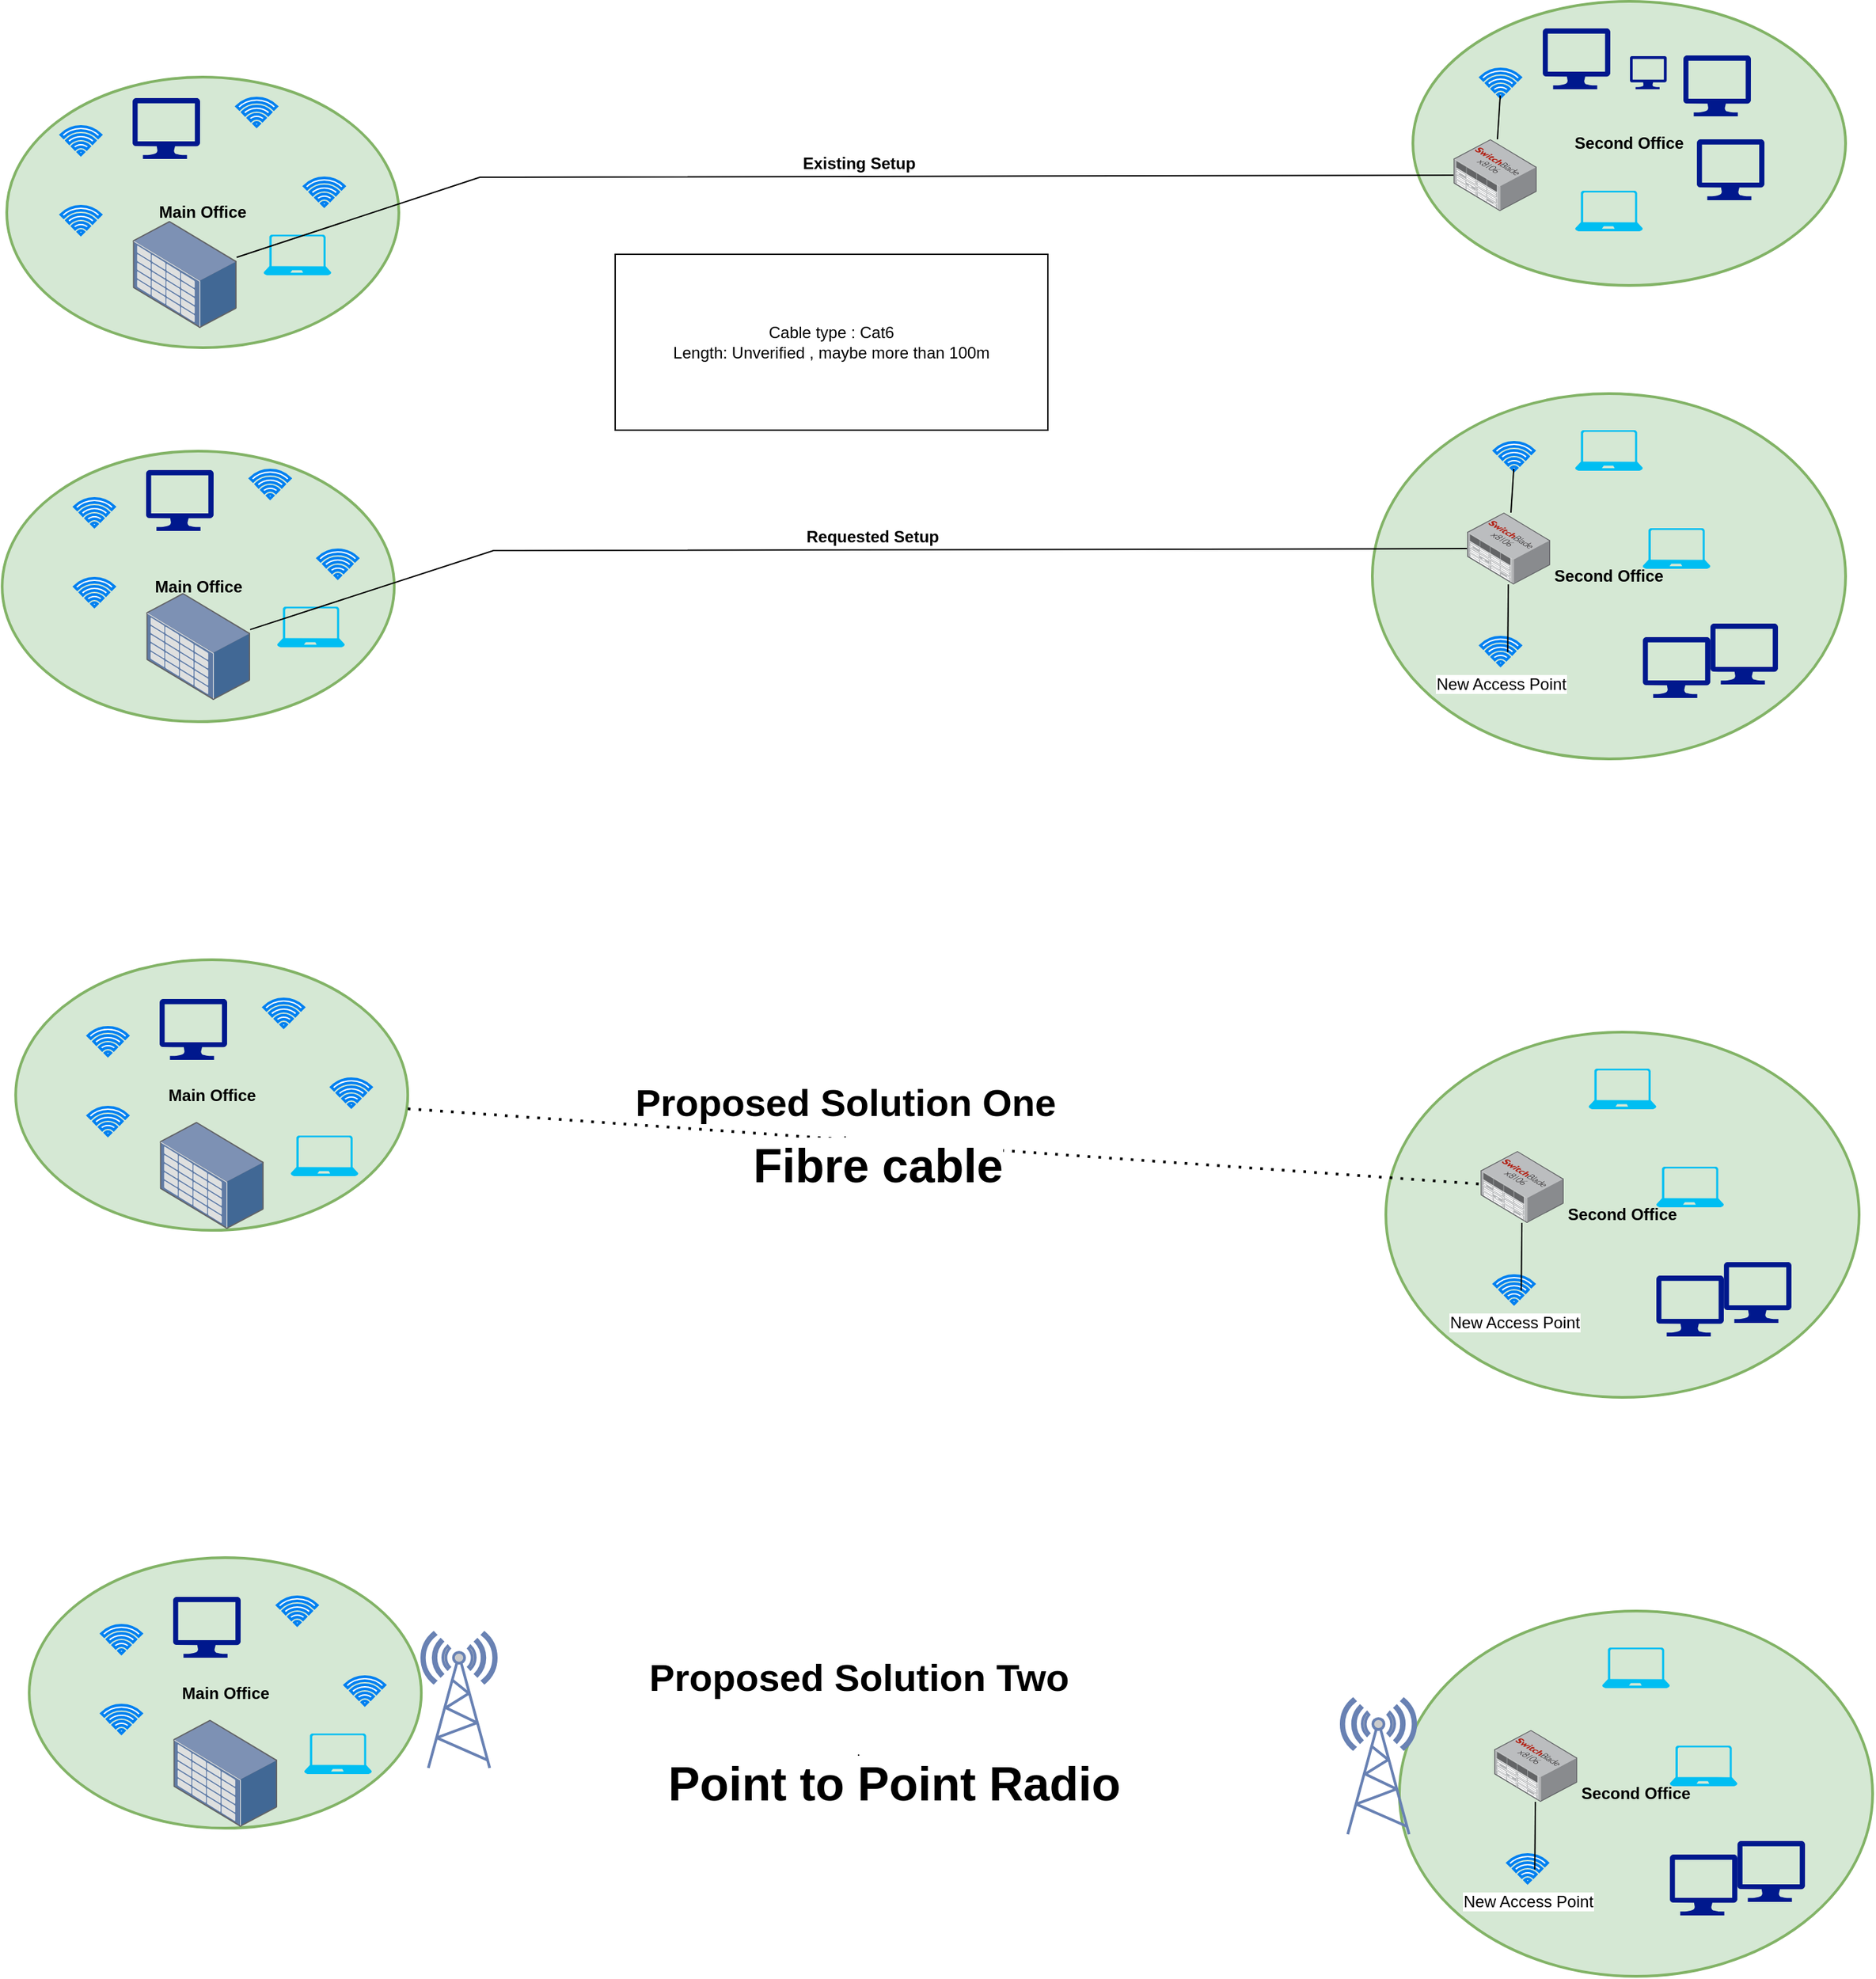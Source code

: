 <mxfile version="20.8.22" type="github">
  <diagram name="Existing Network" id="_2Cw_wybNstB6mcMdoQB">
    <mxGraphModel dx="4770" dy="3240" grid="1" gridSize="10" guides="1" tooltips="1" connect="1" arrows="1" fold="1" page="1" pageScale="1" pageWidth="1169" pageHeight="827" math="0" shadow="0">
      <root>
        <mxCell id="0" />
        <mxCell id="1" parent="0" />
        <mxCell id="SYBai5dpXPTPBgtaAEln-40" value="&lt;b&gt;Main Office&lt;/b&gt;" style="strokeWidth=2;html=1;shape=mxgraph.flowchart.start_1;whiteSpace=wrap;fillColor=#d5e8d4;strokeColor=#82b366;" vertex="1" parent="1">
          <mxGeometry x="36.6" y="396.5" width="290" height="200" as="geometry" />
        </mxCell>
        <mxCell id="SYBai5dpXPTPBgtaAEln-1" value="&lt;b&gt;Main Office&lt;/b&gt;" style="strokeWidth=2;html=1;shape=mxgraph.flowchart.start_1;whiteSpace=wrap;fillColor=#d5e8d4;strokeColor=#82b366;" vertex="1" parent="1">
          <mxGeometry x="40" y="120" width="290" height="200" as="geometry" />
        </mxCell>
        <mxCell id="SYBai5dpXPTPBgtaAEln-4" value="" style="html=1;verticalLabelPosition=bottom;align=center;labelBackgroundColor=#ffffff;verticalAlign=top;strokeWidth=2;strokeColor=#0080F0;shadow=0;dashed=0;shape=mxgraph.ios7.icons.wifi;pointerEvents=1" vertex="1" parent="1">
          <mxGeometry x="210" y="135.5" width="29.7" height="21" as="geometry" />
        </mxCell>
        <mxCell id="SYBai5dpXPTPBgtaAEln-5" value="" style="html=1;verticalLabelPosition=bottom;align=center;labelBackgroundColor=#ffffff;verticalAlign=top;strokeWidth=2;strokeColor=#0080F0;shadow=0;dashed=0;shape=mxgraph.ios7.icons.wifi;pointerEvents=1" vertex="1" parent="1">
          <mxGeometry x="80" y="156.5" width="29.7" height="21" as="geometry" />
        </mxCell>
        <mxCell id="SYBai5dpXPTPBgtaAEln-6" value="" style="html=1;verticalLabelPosition=bottom;align=center;labelBackgroundColor=#ffffff;verticalAlign=top;strokeWidth=2;strokeColor=#0080F0;shadow=0;dashed=0;shape=mxgraph.ios7.icons.wifi;pointerEvents=1" vertex="1" parent="1">
          <mxGeometry x="260" y="194.5" width="29.7" height="21" as="geometry" />
        </mxCell>
        <mxCell id="SYBai5dpXPTPBgtaAEln-7" value="" style="html=1;verticalLabelPosition=bottom;align=center;labelBackgroundColor=#ffffff;verticalAlign=top;strokeWidth=2;strokeColor=#0080F0;shadow=0;dashed=0;shape=mxgraph.ios7.icons.wifi;pointerEvents=1" vertex="1" parent="1">
          <mxGeometry x="80" y="215.5" width="29.7" height="21" as="geometry" />
        </mxCell>
        <mxCell id="SYBai5dpXPTPBgtaAEln-8" value="" style="points=[];aspect=fixed;html=1;align=center;shadow=0;dashed=0;image;image=img/lib/allied_telesis/storage/Datacenter_Server_Storage_Unit_Large.svg;" vertex="1" parent="1">
          <mxGeometry x="133.2" y="226.3" width="76.8" height="79.2" as="geometry" />
        </mxCell>
        <mxCell id="SYBai5dpXPTPBgtaAEln-9" value="" style="sketch=0;aspect=fixed;pointerEvents=1;shadow=0;dashed=0;html=1;strokeColor=none;labelPosition=center;verticalLabelPosition=bottom;verticalAlign=top;align=center;fillColor=#00188D;shape=mxgraph.azure.computer" vertex="1" parent="1">
          <mxGeometry x="133" y="135.5" width="50" height="45" as="geometry" />
        </mxCell>
        <mxCell id="SYBai5dpXPTPBgtaAEln-10" value="" style="verticalLabelPosition=bottom;html=1;verticalAlign=top;align=center;strokeColor=none;fillColor=#00BEF2;shape=mxgraph.azure.laptop;pointerEvents=1;" vertex="1" parent="1">
          <mxGeometry x="230" y="236.5" width="50" height="30" as="geometry" />
        </mxCell>
        <mxCell id="SYBai5dpXPTPBgtaAEln-11" value="&lt;b&gt;Second Office&lt;/b&gt;" style="strokeWidth=2;html=1;shape=mxgraph.flowchart.start_1;whiteSpace=wrap;fillColor=#d5e8d4;strokeColor=#82b366;" vertex="1" parent="1">
          <mxGeometry x="1080" y="64" width="320" height="210" as="geometry" />
        </mxCell>
        <mxCell id="SYBai5dpXPTPBgtaAEln-14" value="" style="html=1;verticalLabelPosition=bottom;align=center;labelBackgroundColor=#ffffff;verticalAlign=top;strokeWidth=2;strokeColor=#0080F0;shadow=0;dashed=0;shape=mxgraph.ios7.icons.wifi;pointerEvents=1" vertex="1" parent="1">
          <mxGeometry x="1130" y="114" width="29.7" height="21" as="geometry" />
        </mxCell>
        <mxCell id="SYBai5dpXPTPBgtaAEln-17" value="" style="sketch=0;aspect=fixed;pointerEvents=1;shadow=0;dashed=0;html=1;strokeColor=none;labelPosition=center;verticalLabelPosition=bottom;verticalAlign=top;align=center;fillColor=#00188D;shape=mxgraph.azure.computer" vertex="1" parent="1">
          <mxGeometry x="1176" y="84" width="50" height="45" as="geometry" />
        </mxCell>
        <mxCell id="SYBai5dpXPTPBgtaAEln-18" value="" style="verticalLabelPosition=bottom;html=1;verticalAlign=top;align=center;strokeColor=none;fillColor=#00BEF2;shape=mxgraph.azure.laptop;pointerEvents=1;" vertex="1" parent="1">
          <mxGeometry x="1200" y="204" width="50" height="30" as="geometry" />
        </mxCell>
        <mxCell id="SYBai5dpXPTPBgtaAEln-19" value="" style="endArrow=none;html=1;rounded=0;" edge="1" parent="1" source="SYBai5dpXPTPBgtaAEln-8" target="SYBai5dpXPTPBgtaAEln-22">
          <mxGeometry width="50" height="50" relative="1" as="geometry">
            <mxPoint x="-20" y="74" as="sourcePoint" />
            <mxPoint x="500" y="74" as="targetPoint" />
            <Array as="points">
              <mxPoint x="390" y="194" />
            </Array>
          </mxGeometry>
        </mxCell>
        <mxCell id="SYBai5dpXPTPBgtaAEln-22" value="" style="points=[];aspect=fixed;html=1;align=center;shadow=0;dashed=0;image;image=img/lib/allied_telesis/switch/Modular_Switch_SBx8106.svg;" vertex="1" parent="1">
          <mxGeometry x="1110" y="166" width="61.62" height="53" as="geometry" />
        </mxCell>
        <mxCell id="SYBai5dpXPTPBgtaAEln-23" value="" style="endArrow=none;html=1;rounded=0;entryX=0.491;entryY=0.93;entryDx=0;entryDy=0;entryPerimeter=0;" edge="1" parent="1" source="SYBai5dpXPTPBgtaAEln-22" target="SYBai5dpXPTPBgtaAEln-14">
          <mxGeometry width="50" height="50" relative="1" as="geometry">
            <mxPoint x="1100" y="174" as="sourcePoint" />
            <mxPoint x="1150" y="124" as="targetPoint" />
          </mxGeometry>
        </mxCell>
        <mxCell id="SYBai5dpXPTPBgtaAEln-24" value="&lt;b&gt;Existing Setup&lt;/b&gt;" style="text;html=1;align=center;verticalAlign=middle;resizable=0;points=[];autosize=1;strokeColor=none;fillColor=none;" vertex="1" parent="1">
          <mxGeometry x="615" y="169" width="110" height="30" as="geometry" />
        </mxCell>
        <mxCell id="SYBai5dpXPTPBgtaAEln-25" value="" style="html=1;verticalLabelPosition=bottom;align=center;labelBackgroundColor=#ffffff;verticalAlign=top;strokeWidth=2;strokeColor=#0080F0;shadow=0;dashed=0;shape=mxgraph.ios7.icons.wifi;pointerEvents=1" vertex="1" parent="1">
          <mxGeometry x="220" y="410.5" width="29.7" height="21" as="geometry" />
        </mxCell>
        <mxCell id="SYBai5dpXPTPBgtaAEln-26" value="" style="html=1;verticalLabelPosition=bottom;align=center;labelBackgroundColor=#ffffff;verticalAlign=top;strokeWidth=2;strokeColor=#0080F0;shadow=0;dashed=0;shape=mxgraph.ios7.icons.wifi;pointerEvents=1" vertex="1" parent="1">
          <mxGeometry x="90" y="431.5" width="29.7" height="21" as="geometry" />
        </mxCell>
        <mxCell id="SYBai5dpXPTPBgtaAEln-27" value="" style="html=1;verticalLabelPosition=bottom;align=center;labelBackgroundColor=#ffffff;verticalAlign=top;strokeWidth=2;strokeColor=#0080F0;shadow=0;dashed=0;shape=mxgraph.ios7.icons.wifi;pointerEvents=1" vertex="1" parent="1">
          <mxGeometry x="270" y="469.5" width="29.7" height="21" as="geometry" />
        </mxCell>
        <mxCell id="SYBai5dpXPTPBgtaAEln-28" value="" style="html=1;verticalLabelPosition=bottom;align=center;labelBackgroundColor=#ffffff;verticalAlign=top;strokeWidth=2;strokeColor=#0080F0;shadow=0;dashed=0;shape=mxgraph.ios7.icons.wifi;pointerEvents=1" vertex="1" parent="1">
          <mxGeometry x="90" y="490.5" width="29.7" height="21" as="geometry" />
        </mxCell>
        <mxCell id="SYBai5dpXPTPBgtaAEln-29" value="" style="points=[];aspect=fixed;html=1;align=center;shadow=0;dashed=0;image;image=img/lib/allied_telesis/storage/Datacenter_Server_Storage_Unit_Large.svg;" vertex="1" parent="1">
          <mxGeometry x="143.2" y="501.3" width="76.8" height="79.2" as="geometry" />
        </mxCell>
        <mxCell id="SYBai5dpXPTPBgtaAEln-30" value="" style="sketch=0;aspect=fixed;pointerEvents=1;shadow=0;dashed=0;html=1;strokeColor=none;labelPosition=center;verticalLabelPosition=bottom;verticalAlign=top;align=center;fillColor=#00188D;shape=mxgraph.azure.computer" vertex="1" parent="1">
          <mxGeometry x="143" y="410.5" width="50" height="45" as="geometry" />
        </mxCell>
        <mxCell id="SYBai5dpXPTPBgtaAEln-31" value="" style="verticalLabelPosition=bottom;html=1;verticalAlign=top;align=center;strokeColor=none;fillColor=#00BEF2;shape=mxgraph.azure.laptop;pointerEvents=1;" vertex="1" parent="1">
          <mxGeometry x="240" y="511.5" width="50" height="30" as="geometry" />
        </mxCell>
        <mxCell id="SYBai5dpXPTPBgtaAEln-32" value="&lt;b&gt;Second Office&lt;/b&gt;" style="strokeWidth=2;html=1;shape=mxgraph.flowchart.start_1;whiteSpace=wrap;fillColor=#d5e8d4;strokeColor=#82b366;" vertex="1" parent="1">
          <mxGeometry x="1050" y="354" width="350" height="270" as="geometry" />
        </mxCell>
        <mxCell id="SYBai5dpXPTPBgtaAEln-33" value="" style="html=1;verticalLabelPosition=bottom;align=center;labelBackgroundColor=#ffffff;verticalAlign=top;strokeWidth=2;strokeColor=#0080F0;shadow=0;dashed=0;shape=mxgraph.ios7.icons.wifi;pointerEvents=1" vertex="1" parent="1">
          <mxGeometry x="1140" y="390" width="29.7" height="21" as="geometry" />
        </mxCell>
        <mxCell id="SYBai5dpXPTPBgtaAEln-36" value="" style="endArrow=none;html=1;rounded=0;" edge="1" parent="1" source="SYBai5dpXPTPBgtaAEln-29" target="SYBai5dpXPTPBgtaAEln-37">
          <mxGeometry width="50" height="50" relative="1" as="geometry">
            <mxPoint x="-10" y="350" as="sourcePoint" />
            <mxPoint x="510" y="350" as="targetPoint" />
            <Array as="points">
              <mxPoint x="400" y="470" />
            </Array>
          </mxGeometry>
        </mxCell>
        <mxCell id="SYBai5dpXPTPBgtaAEln-37" value="" style="points=[];aspect=fixed;html=1;align=center;shadow=0;dashed=0;image;image=img/lib/allied_telesis/switch/Modular_Switch_SBx8106.svg;" vertex="1" parent="1">
          <mxGeometry x="1120" y="442" width="61.62" height="53" as="geometry" />
        </mxCell>
        <mxCell id="SYBai5dpXPTPBgtaAEln-38" value="" style="endArrow=none;html=1;rounded=0;entryX=0.491;entryY=0.93;entryDx=0;entryDy=0;entryPerimeter=0;" edge="1" parent="1" source="SYBai5dpXPTPBgtaAEln-37" target="SYBai5dpXPTPBgtaAEln-33">
          <mxGeometry width="50" height="50" relative="1" as="geometry">
            <mxPoint x="1110" y="450" as="sourcePoint" />
            <mxPoint x="1160" y="400" as="targetPoint" />
          </mxGeometry>
        </mxCell>
        <mxCell id="SYBai5dpXPTPBgtaAEln-39" value="&lt;b&gt;Requested Setup&lt;/b&gt;" style="text;html=1;align=center;verticalAlign=middle;resizable=0;points=[];autosize=1;strokeColor=none;fillColor=none;" vertex="1" parent="1">
          <mxGeometry x="620" y="445" width="120" height="30" as="geometry" />
        </mxCell>
        <mxCell id="SYBai5dpXPTPBgtaAEln-42" value="" style="sketch=0;aspect=fixed;pointerEvents=1;shadow=0;dashed=0;html=1;strokeColor=none;labelPosition=center;verticalLabelPosition=bottom;verticalAlign=top;align=center;fillColor=#00188D;shape=mxgraph.azure.computer" vertex="1" parent="1">
          <mxGeometry x="1300" y="524" width="50" height="45" as="geometry" />
        </mxCell>
        <mxCell id="SYBai5dpXPTPBgtaAEln-43" value="" style="sketch=0;aspect=fixed;pointerEvents=1;shadow=0;dashed=0;html=1;strokeColor=none;labelPosition=center;verticalLabelPosition=bottom;verticalAlign=top;align=center;fillColor=#00188D;shape=mxgraph.azure.computer" vertex="1" parent="1">
          <mxGeometry x="1240.5" y="104.5" width="27.22" height="24.5" as="geometry" />
        </mxCell>
        <mxCell id="SYBai5dpXPTPBgtaAEln-44" value="" style="sketch=0;aspect=fixed;pointerEvents=1;shadow=0;dashed=0;html=1;strokeColor=none;labelPosition=center;verticalLabelPosition=bottom;verticalAlign=top;align=center;fillColor=#00188D;shape=mxgraph.azure.computer" vertex="1" parent="1">
          <mxGeometry x="1290" y="166" width="50" height="45" as="geometry" />
        </mxCell>
        <mxCell id="SYBai5dpXPTPBgtaAEln-45" value="" style="sketch=0;aspect=fixed;pointerEvents=1;shadow=0;dashed=0;html=1;strokeColor=none;labelPosition=center;verticalLabelPosition=bottom;verticalAlign=top;align=center;fillColor=#00188D;shape=mxgraph.azure.computer" vertex="1" parent="1">
          <mxGeometry x="1280" y="104" width="50" height="45" as="geometry" />
        </mxCell>
        <mxCell id="SYBai5dpXPTPBgtaAEln-46" value="" style="verticalLabelPosition=bottom;html=1;verticalAlign=top;align=center;strokeColor=none;fillColor=#00BEF2;shape=mxgraph.azure.laptop;pointerEvents=1;" vertex="1" parent="1">
          <mxGeometry x="1200" y="381" width="50" height="30" as="geometry" />
        </mxCell>
        <mxCell id="SYBai5dpXPTPBgtaAEln-47" value="" style="verticalLabelPosition=bottom;html=1;verticalAlign=top;align=center;strokeColor=none;fillColor=#00BEF2;shape=mxgraph.azure.laptop;pointerEvents=1;" vertex="1" parent="1">
          <mxGeometry x="1250" y="453.5" width="50" height="30" as="geometry" />
        </mxCell>
        <mxCell id="SYBai5dpXPTPBgtaAEln-51" value="" style="sketch=0;aspect=fixed;pointerEvents=1;shadow=0;dashed=0;html=1;strokeColor=none;labelPosition=center;verticalLabelPosition=bottom;verticalAlign=top;align=center;fillColor=#00188D;shape=mxgraph.azure.computer" vertex="1" parent="1">
          <mxGeometry x="1250" y="534" width="50" height="45" as="geometry" />
        </mxCell>
        <mxCell id="SYBai5dpXPTPBgtaAEln-52" value="New Access Point" style="html=1;verticalLabelPosition=bottom;align=center;labelBackgroundColor=#ffffff;verticalAlign=top;strokeWidth=2;strokeColor=#0080F0;shadow=0;dashed=0;shape=mxgraph.ios7.icons.wifi;pointerEvents=1" vertex="1" parent="1">
          <mxGeometry x="1130" y="534" width="29.7" height="21" as="geometry" />
        </mxCell>
        <mxCell id="SYBai5dpXPTPBgtaAEln-53" value="" style="endArrow=none;html=1;rounded=0;exitX=0.678;exitY=0.527;exitDx=0;exitDy=0;exitPerimeter=0;" edge="1" parent="1" source="SYBai5dpXPTPBgtaAEln-52" target="SYBai5dpXPTPBgtaAEln-37">
          <mxGeometry width="50" height="50" relative="1" as="geometry">
            <mxPoint x="1150" y="524" as="sourcePoint" />
            <mxPoint x="1200" y="474" as="targetPoint" />
          </mxGeometry>
        </mxCell>
        <mxCell id="SYBai5dpXPTPBgtaAEln-54" value="Cable type : Cat6&lt;br&gt;Length: Unverified , maybe more than 100m&lt;br&gt;" style="whiteSpace=wrap;html=1;" vertex="1" parent="1">
          <mxGeometry x="490" y="251" width="320" height="130" as="geometry" />
        </mxCell>
        <mxCell id="SYBai5dpXPTPBgtaAEln-55" value="&lt;b&gt;Main Office&lt;/b&gt;" style="strokeWidth=2;html=1;shape=mxgraph.flowchart.start_1;whiteSpace=wrap;fillColor=#d5e8d4;strokeColor=#82b366;" vertex="1" parent="1">
          <mxGeometry x="46.6" y="772.5" width="290" height="200" as="geometry" />
        </mxCell>
        <mxCell id="SYBai5dpXPTPBgtaAEln-56" value="" style="html=1;verticalLabelPosition=bottom;align=center;labelBackgroundColor=#ffffff;verticalAlign=top;strokeWidth=2;strokeColor=#0080F0;shadow=0;dashed=0;shape=mxgraph.ios7.icons.wifi;pointerEvents=1" vertex="1" parent="1">
          <mxGeometry x="230" y="801.5" width="29.7" height="21" as="geometry" />
        </mxCell>
        <mxCell id="SYBai5dpXPTPBgtaAEln-57" value="" style="html=1;verticalLabelPosition=bottom;align=center;labelBackgroundColor=#ffffff;verticalAlign=top;strokeWidth=2;strokeColor=#0080F0;shadow=0;dashed=0;shape=mxgraph.ios7.icons.wifi;pointerEvents=1" vertex="1" parent="1">
          <mxGeometry x="100" y="822.5" width="29.7" height="21" as="geometry" />
        </mxCell>
        <mxCell id="SYBai5dpXPTPBgtaAEln-58" value="" style="html=1;verticalLabelPosition=bottom;align=center;labelBackgroundColor=#ffffff;verticalAlign=top;strokeWidth=2;strokeColor=#0080F0;shadow=0;dashed=0;shape=mxgraph.ios7.icons.wifi;pointerEvents=1" vertex="1" parent="1">
          <mxGeometry x="280" y="860.5" width="29.7" height="21" as="geometry" />
        </mxCell>
        <mxCell id="SYBai5dpXPTPBgtaAEln-59" value="" style="html=1;verticalLabelPosition=bottom;align=center;labelBackgroundColor=#ffffff;verticalAlign=top;strokeWidth=2;strokeColor=#0080F0;shadow=0;dashed=0;shape=mxgraph.ios7.icons.wifi;pointerEvents=1" vertex="1" parent="1">
          <mxGeometry x="100" y="881.5" width="29.7" height="21" as="geometry" />
        </mxCell>
        <mxCell id="SYBai5dpXPTPBgtaAEln-60" value="" style="points=[];aspect=fixed;html=1;align=center;shadow=0;dashed=0;image;image=img/lib/allied_telesis/storage/Datacenter_Server_Storage_Unit_Large.svg;" vertex="1" parent="1">
          <mxGeometry x="153.2" y="892.3" width="76.8" height="79.2" as="geometry" />
        </mxCell>
        <mxCell id="SYBai5dpXPTPBgtaAEln-61" value="" style="sketch=0;aspect=fixed;pointerEvents=1;shadow=0;dashed=0;html=1;strokeColor=none;labelPosition=center;verticalLabelPosition=bottom;verticalAlign=top;align=center;fillColor=#00188D;shape=mxgraph.azure.computer" vertex="1" parent="1">
          <mxGeometry x="153" y="801.5" width="50" height="45" as="geometry" />
        </mxCell>
        <mxCell id="SYBai5dpXPTPBgtaAEln-62" value="" style="verticalLabelPosition=bottom;html=1;verticalAlign=top;align=center;strokeColor=none;fillColor=#00BEF2;shape=mxgraph.azure.laptop;pointerEvents=1;" vertex="1" parent="1">
          <mxGeometry x="250" y="902.5" width="50" height="30" as="geometry" />
        </mxCell>
        <mxCell id="SYBai5dpXPTPBgtaAEln-63" value="&lt;b&gt;Second Office&lt;/b&gt;" style="strokeWidth=2;html=1;shape=mxgraph.flowchart.start_1;whiteSpace=wrap;fillColor=#d5e8d4;strokeColor=#82b366;" vertex="1" parent="1">
          <mxGeometry x="1060" y="826" width="350" height="270" as="geometry" />
        </mxCell>
        <mxCell id="SYBai5dpXPTPBgtaAEln-66" value="" style="points=[];aspect=fixed;html=1;align=center;shadow=0;dashed=0;image;image=img/lib/allied_telesis/switch/Modular_Switch_SBx8106.svg;" vertex="1" parent="1">
          <mxGeometry x="1130" y="914" width="61.62" height="53" as="geometry" />
        </mxCell>
        <mxCell id="SYBai5dpXPTPBgtaAEln-68" value="Fibre Cable" style="text;html=1;align=center;verticalAlign=middle;resizable=0;points=[];autosize=1;strokeColor=none;fillColor=none;" vertex="1" parent="1">
          <mxGeometry x="645" y="917" width="90" height="30" as="geometry" />
        </mxCell>
        <mxCell id="SYBai5dpXPTPBgtaAEln-69" value="" style="sketch=0;aspect=fixed;pointerEvents=1;shadow=0;dashed=0;html=1;strokeColor=none;labelPosition=center;verticalLabelPosition=bottom;verticalAlign=top;align=center;fillColor=#00188D;shape=mxgraph.azure.computer" vertex="1" parent="1">
          <mxGeometry x="1310" y="996" width="50" height="45" as="geometry" />
        </mxCell>
        <mxCell id="SYBai5dpXPTPBgtaAEln-70" value="" style="verticalLabelPosition=bottom;html=1;verticalAlign=top;align=center;strokeColor=none;fillColor=#00BEF2;shape=mxgraph.azure.laptop;pointerEvents=1;" vertex="1" parent="1">
          <mxGeometry x="1210" y="853" width="50" height="30" as="geometry" />
        </mxCell>
        <mxCell id="SYBai5dpXPTPBgtaAEln-71" value="" style="verticalLabelPosition=bottom;html=1;verticalAlign=top;align=center;strokeColor=none;fillColor=#00BEF2;shape=mxgraph.azure.laptop;pointerEvents=1;" vertex="1" parent="1">
          <mxGeometry x="1260" y="925.5" width="50" height="30" as="geometry" />
        </mxCell>
        <mxCell id="SYBai5dpXPTPBgtaAEln-72" value="" style="sketch=0;aspect=fixed;pointerEvents=1;shadow=0;dashed=0;html=1;strokeColor=none;labelPosition=center;verticalLabelPosition=bottom;verticalAlign=top;align=center;fillColor=#00188D;shape=mxgraph.azure.computer" vertex="1" parent="1">
          <mxGeometry x="1260" y="1006" width="50" height="45" as="geometry" />
        </mxCell>
        <mxCell id="SYBai5dpXPTPBgtaAEln-73" value="New Access Point" style="html=1;verticalLabelPosition=bottom;align=center;labelBackgroundColor=#ffffff;verticalAlign=top;strokeWidth=2;strokeColor=#0080F0;shadow=0;dashed=0;shape=mxgraph.ios7.icons.wifi;pointerEvents=1" vertex="1" parent="1">
          <mxGeometry x="1140" y="1006" width="29.7" height="21" as="geometry" />
        </mxCell>
        <mxCell id="SYBai5dpXPTPBgtaAEln-74" value="" style="endArrow=none;html=1;rounded=0;exitX=0.678;exitY=0.527;exitDx=0;exitDy=0;exitPerimeter=0;" edge="1" source="SYBai5dpXPTPBgtaAEln-73" target="SYBai5dpXPTPBgtaAEln-66" parent="1">
          <mxGeometry width="50" height="50" relative="1" as="geometry">
            <mxPoint x="1160" y="996" as="sourcePoint" />
            <mxPoint x="1210" y="946" as="targetPoint" />
          </mxGeometry>
        </mxCell>
        <mxCell id="SYBai5dpXPTPBgtaAEln-76" value="" style="endArrow=none;dashed=1;html=1;dashPattern=1 3;strokeWidth=2;rounded=0;" edge="1" parent="1" source="SYBai5dpXPTPBgtaAEln-55" target="SYBai5dpXPTPBgtaAEln-66">
          <mxGeometry width="50" height="50" relative="1" as="geometry">
            <mxPoint x="330" y="948" as="sourcePoint" />
            <mxPoint x="380" y="898" as="targetPoint" />
          </mxGeometry>
        </mxCell>
        <mxCell id="SYBai5dpXPTPBgtaAEln-78" value="" style="edgeStyle=orthogonalEdgeStyle;rounded=0;orthogonalLoop=1;jettySize=auto;html=1;fontSize=28;" edge="1" parent="1" source="SYBai5dpXPTPBgtaAEln-77" target="SYBai5dpXPTPBgtaAEln-68">
          <mxGeometry relative="1" as="geometry" />
        </mxCell>
        <mxCell id="SYBai5dpXPTPBgtaAEln-79" value="&lt;span style=&quot;font-size: 35px;&quot;&gt;&lt;b&gt;Fibre cable&lt;/b&gt;&lt;/span&gt;" style="edgeLabel;html=1;align=center;verticalAlign=middle;resizable=0;points=[];fontSize=28;" vertex="1" connectable="0" parent="SYBai5dpXPTPBgtaAEln-78">
          <mxGeometry x="0.548" y="-1" relative="1" as="geometry">
            <mxPoint as="offset" />
          </mxGeometry>
        </mxCell>
        <mxCell id="SYBai5dpXPTPBgtaAEln-77" value="&lt;b&gt;&lt;font style=&quot;font-size: 28px;&quot;&gt;Proposed Solution One&lt;/font&gt;&lt;/b&gt;" style="text;html=1;align=center;verticalAlign=middle;resizable=0;points=[];autosize=1;strokeColor=none;fillColor=none;" vertex="1" parent="1">
          <mxGeometry x="495" y="853" width="330" height="50" as="geometry" />
        </mxCell>
        <mxCell id="SYBai5dpXPTPBgtaAEln-80" value="&lt;b&gt;Main Office&lt;/b&gt;" style="strokeWidth=2;html=1;shape=mxgraph.flowchart.start_1;whiteSpace=wrap;fillColor=#d5e8d4;strokeColor=#82b366;" vertex="1" parent="1">
          <mxGeometry x="56.6" y="1214.5" width="290" height="200" as="geometry" />
        </mxCell>
        <mxCell id="SYBai5dpXPTPBgtaAEln-81" value="" style="html=1;verticalLabelPosition=bottom;align=center;labelBackgroundColor=#ffffff;verticalAlign=top;strokeWidth=2;strokeColor=#0080F0;shadow=0;dashed=0;shape=mxgraph.ios7.icons.wifi;pointerEvents=1" vertex="1" parent="1">
          <mxGeometry x="240" y="1243.5" width="29.7" height="21" as="geometry" />
        </mxCell>
        <mxCell id="SYBai5dpXPTPBgtaAEln-82" value="" style="html=1;verticalLabelPosition=bottom;align=center;labelBackgroundColor=#ffffff;verticalAlign=top;strokeWidth=2;strokeColor=#0080F0;shadow=0;dashed=0;shape=mxgraph.ios7.icons.wifi;pointerEvents=1" vertex="1" parent="1">
          <mxGeometry x="110" y="1264.5" width="29.7" height="21" as="geometry" />
        </mxCell>
        <mxCell id="SYBai5dpXPTPBgtaAEln-83" value="" style="html=1;verticalLabelPosition=bottom;align=center;labelBackgroundColor=#ffffff;verticalAlign=top;strokeWidth=2;strokeColor=#0080F0;shadow=0;dashed=0;shape=mxgraph.ios7.icons.wifi;pointerEvents=1" vertex="1" parent="1">
          <mxGeometry x="290" y="1302.5" width="29.7" height="21" as="geometry" />
        </mxCell>
        <mxCell id="SYBai5dpXPTPBgtaAEln-84" value="" style="html=1;verticalLabelPosition=bottom;align=center;labelBackgroundColor=#ffffff;verticalAlign=top;strokeWidth=2;strokeColor=#0080F0;shadow=0;dashed=0;shape=mxgraph.ios7.icons.wifi;pointerEvents=1" vertex="1" parent="1">
          <mxGeometry x="110" y="1323.5" width="29.7" height="21" as="geometry" />
        </mxCell>
        <mxCell id="SYBai5dpXPTPBgtaAEln-85" value="" style="points=[];aspect=fixed;html=1;align=center;shadow=0;dashed=0;image;image=img/lib/allied_telesis/storage/Datacenter_Server_Storage_Unit_Large.svg;" vertex="1" parent="1">
          <mxGeometry x="163.2" y="1334.3" width="76.8" height="79.2" as="geometry" />
        </mxCell>
        <mxCell id="SYBai5dpXPTPBgtaAEln-86" value="" style="sketch=0;aspect=fixed;pointerEvents=1;shadow=0;dashed=0;html=1;strokeColor=none;labelPosition=center;verticalLabelPosition=bottom;verticalAlign=top;align=center;fillColor=#00188D;shape=mxgraph.azure.computer" vertex="1" parent="1">
          <mxGeometry x="163" y="1243.5" width="50" height="45" as="geometry" />
        </mxCell>
        <mxCell id="SYBai5dpXPTPBgtaAEln-87" value="" style="verticalLabelPosition=bottom;html=1;verticalAlign=top;align=center;strokeColor=none;fillColor=#00BEF2;shape=mxgraph.azure.laptop;pointerEvents=1;" vertex="1" parent="1">
          <mxGeometry x="260" y="1344.5" width="50" height="30" as="geometry" />
        </mxCell>
        <mxCell id="SYBai5dpXPTPBgtaAEln-88" value="&lt;b&gt;Second Office&lt;/b&gt;" style="strokeWidth=2;html=1;shape=mxgraph.flowchart.start_1;whiteSpace=wrap;fillColor=#d5e8d4;strokeColor=#82b366;" vertex="1" parent="1">
          <mxGeometry x="1070" y="1254" width="350" height="270" as="geometry" />
        </mxCell>
        <mxCell id="SYBai5dpXPTPBgtaAEln-89" value="" style="points=[];aspect=fixed;html=1;align=center;shadow=0;dashed=0;image;image=img/lib/allied_telesis/switch/Modular_Switch_SBx8106.svg;" vertex="1" parent="1">
          <mxGeometry x="1140" y="1342" width="61.62" height="53" as="geometry" />
        </mxCell>
        <mxCell id="SYBai5dpXPTPBgtaAEln-90" value="Fibre Cable" style="text;html=1;align=center;verticalAlign=middle;resizable=0;points=[];autosize=1;strokeColor=none;fillColor=none;" vertex="1" parent="1">
          <mxGeometry x="655" y="1359" width="90" height="30" as="geometry" />
        </mxCell>
        <mxCell id="SYBai5dpXPTPBgtaAEln-91" value="" style="sketch=0;aspect=fixed;pointerEvents=1;shadow=0;dashed=0;html=1;strokeColor=none;labelPosition=center;verticalLabelPosition=bottom;verticalAlign=top;align=center;fillColor=#00188D;shape=mxgraph.azure.computer" vertex="1" parent="1">
          <mxGeometry x="1320" y="1424" width="50" height="45" as="geometry" />
        </mxCell>
        <mxCell id="SYBai5dpXPTPBgtaAEln-92" value="" style="verticalLabelPosition=bottom;html=1;verticalAlign=top;align=center;strokeColor=none;fillColor=#00BEF2;shape=mxgraph.azure.laptop;pointerEvents=1;" vertex="1" parent="1">
          <mxGeometry x="1220" y="1281" width="50" height="30" as="geometry" />
        </mxCell>
        <mxCell id="SYBai5dpXPTPBgtaAEln-93" value="" style="verticalLabelPosition=bottom;html=1;verticalAlign=top;align=center;strokeColor=none;fillColor=#00BEF2;shape=mxgraph.azure.laptop;pointerEvents=1;" vertex="1" parent="1">
          <mxGeometry x="1270" y="1353.5" width="50" height="30" as="geometry" />
        </mxCell>
        <mxCell id="SYBai5dpXPTPBgtaAEln-94" value="" style="sketch=0;aspect=fixed;pointerEvents=1;shadow=0;dashed=0;html=1;strokeColor=none;labelPosition=center;verticalLabelPosition=bottom;verticalAlign=top;align=center;fillColor=#00188D;shape=mxgraph.azure.computer" vertex="1" parent="1">
          <mxGeometry x="1270" y="1434" width="50" height="45" as="geometry" />
        </mxCell>
        <mxCell id="SYBai5dpXPTPBgtaAEln-95" value="New Access Point" style="html=1;verticalLabelPosition=bottom;align=center;labelBackgroundColor=#ffffff;verticalAlign=top;strokeWidth=2;strokeColor=#0080F0;shadow=0;dashed=0;shape=mxgraph.ios7.icons.wifi;pointerEvents=1" vertex="1" parent="1">
          <mxGeometry x="1150" y="1434" width="29.7" height="21" as="geometry" />
        </mxCell>
        <mxCell id="SYBai5dpXPTPBgtaAEln-96" value="" style="endArrow=none;html=1;rounded=0;exitX=0.678;exitY=0.527;exitDx=0;exitDy=0;exitPerimeter=0;" edge="1" source="SYBai5dpXPTPBgtaAEln-95" target="SYBai5dpXPTPBgtaAEln-89" parent="1">
          <mxGeometry width="50" height="50" relative="1" as="geometry">
            <mxPoint x="1170" y="1424" as="sourcePoint" />
            <mxPoint x="1220" y="1374" as="targetPoint" />
          </mxGeometry>
        </mxCell>
        <mxCell id="SYBai5dpXPTPBgtaAEln-98" value="" style="edgeStyle=orthogonalEdgeStyle;rounded=0;orthogonalLoop=1;jettySize=auto;html=1;fontSize=28;" edge="1" source="SYBai5dpXPTPBgtaAEln-100" target="SYBai5dpXPTPBgtaAEln-90" parent="1">
          <mxGeometry relative="1" as="geometry" />
        </mxCell>
        <mxCell id="SYBai5dpXPTPBgtaAEln-99" value="&lt;span style=&quot;font-size: 35px;&quot;&gt;&lt;b&gt;Point to Point Radio&lt;br&gt;&lt;/b&gt;&lt;/span&gt;" style="edgeLabel;html=1;align=center;verticalAlign=middle;resizable=0;points=[];fontSize=28;" vertex="1" connectable="0" parent="SYBai5dpXPTPBgtaAEln-98">
          <mxGeometry x="0.548" y="-1" relative="1" as="geometry">
            <mxPoint as="offset" />
          </mxGeometry>
        </mxCell>
        <mxCell id="SYBai5dpXPTPBgtaAEln-100" value="&lt;b&gt;&lt;font style=&quot;font-size: 28px;&quot;&gt;Proposed Solution Two&lt;br&gt;&lt;br&gt;&lt;/font&gt;&lt;/b&gt;" style="text;html=1;align=center;verticalAlign=middle;resizable=0;points=[];autosize=1;strokeColor=none;fillColor=none;" vertex="1" parent="1">
          <mxGeometry x="505" y="1280" width="330" height="80" as="geometry" />
        </mxCell>
        <mxCell id="SYBai5dpXPTPBgtaAEln-101" value="" style="fontColor=#0066CC;verticalAlign=top;verticalLabelPosition=bottom;labelPosition=center;align=center;html=1;outlineConnect=0;fillColor=#CCCCCC;strokeColor=#6881B3;gradientColor=none;gradientDirection=north;strokeWidth=2;shape=mxgraph.networks.radio_tower;fontSize=35;" vertex="1" parent="1">
          <mxGeometry x="347" y="1270" width="55" height="100" as="geometry" />
        </mxCell>
        <mxCell id="SYBai5dpXPTPBgtaAEln-103" value="" style="fontColor=#0066CC;verticalAlign=top;verticalLabelPosition=bottom;labelPosition=center;align=center;html=1;outlineConnect=0;fillColor=#CCCCCC;strokeColor=#6881B3;gradientColor=none;gradientDirection=north;strokeWidth=2;shape=mxgraph.networks.radio_tower;fontSize=35;" vertex="1" parent="1">
          <mxGeometry x="1027" y="1319" width="55" height="100" as="geometry" />
        </mxCell>
      </root>
    </mxGraphModel>
  </diagram>
</mxfile>
